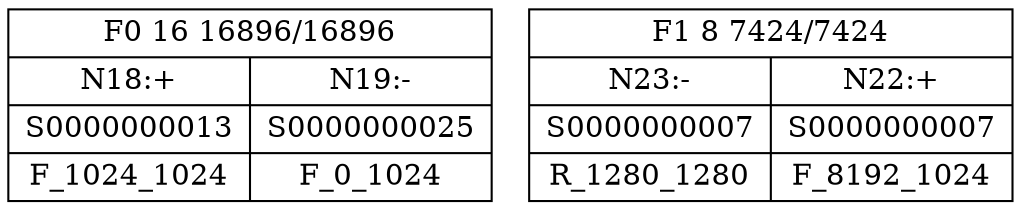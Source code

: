 digraph {
node [shape=record]
F0 [label="{F0 16 16896/16896 | { {N18:+ | S0000000013 | F_1024_1024} | {N19:- | S0000000025 | F_0_1024}}}"]
F1 [label="{F1 8 7424/7424 | { {N23:- | S0000000007 | R_1280_1280} | {N22:+ | S0000000007 | F_8192_1024}}}"]
}
